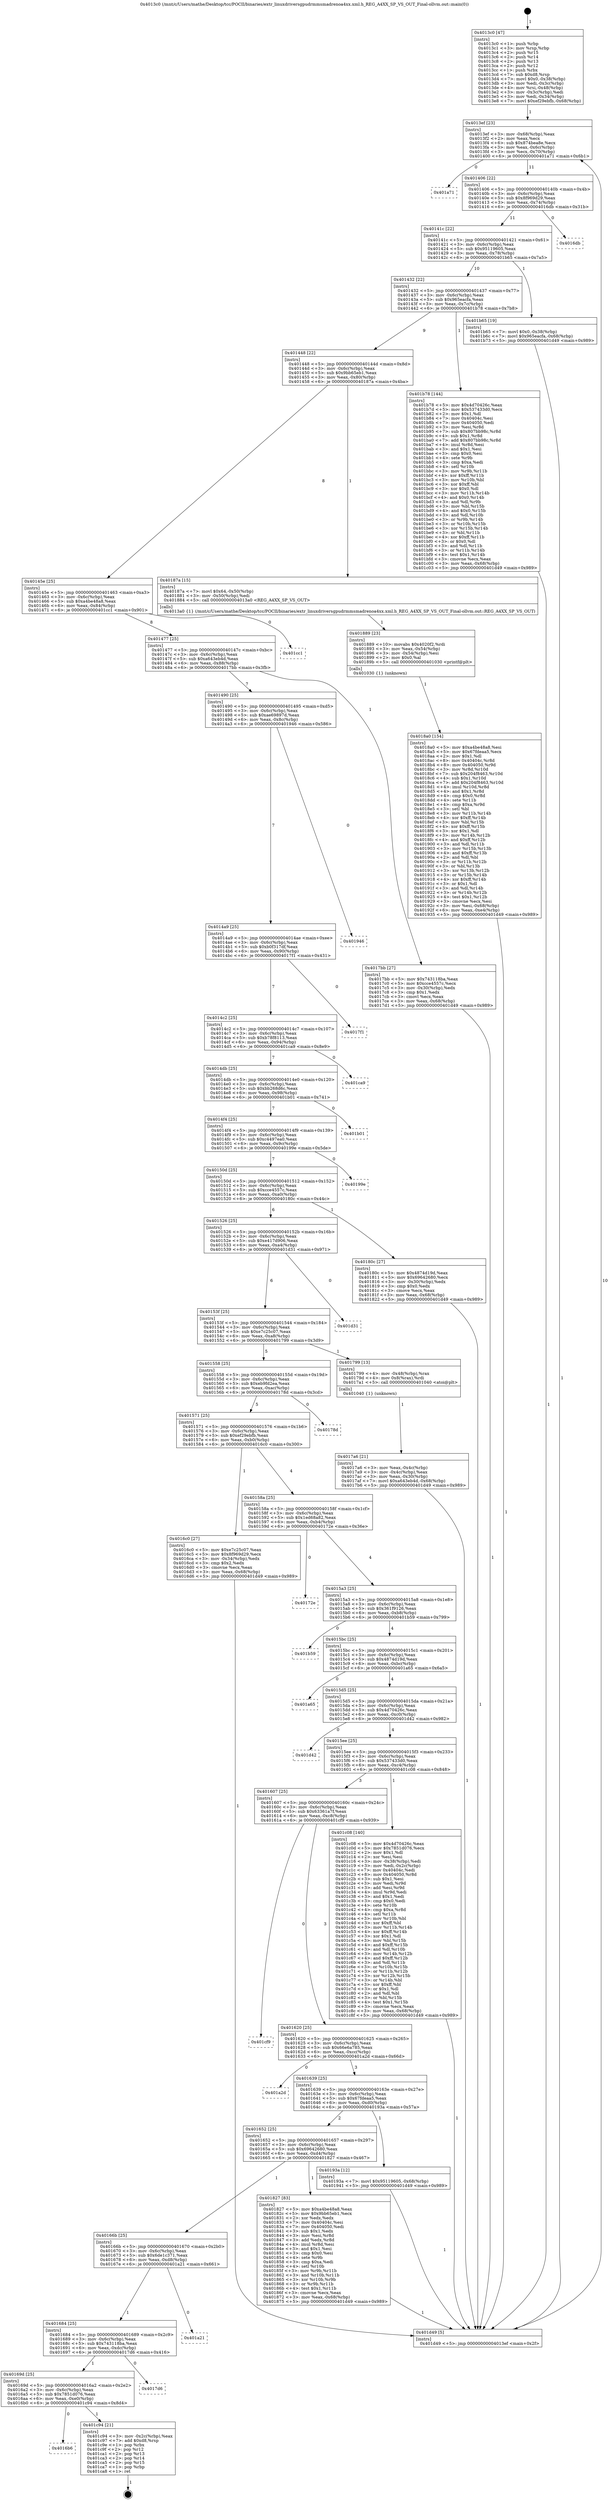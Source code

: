 digraph "0x4013c0" {
  label = "0x4013c0 (/mnt/c/Users/mathe/Desktop/tcc/POCII/binaries/extr_linuxdriversgpudrmmsmadrenoa4xx.xml.h_REG_A4XX_SP_VS_OUT_Final-ollvm.out::main(0))"
  labelloc = "t"
  node[shape=record]

  Entry [label="",width=0.3,height=0.3,shape=circle,fillcolor=black,style=filled]
  "0x4013ef" [label="{
     0x4013ef [23]\l
     | [instrs]\l
     &nbsp;&nbsp;0x4013ef \<+3\>: mov -0x68(%rbp),%eax\l
     &nbsp;&nbsp;0x4013f2 \<+2\>: mov %eax,%ecx\l
     &nbsp;&nbsp;0x4013f4 \<+6\>: sub $0x874bea8e,%ecx\l
     &nbsp;&nbsp;0x4013fa \<+3\>: mov %eax,-0x6c(%rbp)\l
     &nbsp;&nbsp;0x4013fd \<+3\>: mov %ecx,-0x70(%rbp)\l
     &nbsp;&nbsp;0x401400 \<+6\>: je 0000000000401a71 \<main+0x6b1\>\l
  }"]
  "0x401a71" [label="{
     0x401a71\l
  }", style=dashed]
  "0x401406" [label="{
     0x401406 [22]\l
     | [instrs]\l
     &nbsp;&nbsp;0x401406 \<+5\>: jmp 000000000040140b \<main+0x4b\>\l
     &nbsp;&nbsp;0x40140b \<+3\>: mov -0x6c(%rbp),%eax\l
     &nbsp;&nbsp;0x40140e \<+5\>: sub $0x8f969d29,%eax\l
     &nbsp;&nbsp;0x401413 \<+3\>: mov %eax,-0x74(%rbp)\l
     &nbsp;&nbsp;0x401416 \<+6\>: je 00000000004016db \<main+0x31b\>\l
  }"]
  Exit [label="",width=0.3,height=0.3,shape=circle,fillcolor=black,style=filled,peripheries=2]
  "0x4016db" [label="{
     0x4016db\l
  }", style=dashed]
  "0x40141c" [label="{
     0x40141c [22]\l
     | [instrs]\l
     &nbsp;&nbsp;0x40141c \<+5\>: jmp 0000000000401421 \<main+0x61\>\l
     &nbsp;&nbsp;0x401421 \<+3\>: mov -0x6c(%rbp),%eax\l
     &nbsp;&nbsp;0x401424 \<+5\>: sub $0x95119605,%eax\l
     &nbsp;&nbsp;0x401429 \<+3\>: mov %eax,-0x78(%rbp)\l
     &nbsp;&nbsp;0x40142c \<+6\>: je 0000000000401b65 \<main+0x7a5\>\l
  }"]
  "0x4016b6" [label="{
     0x4016b6\l
  }", style=dashed]
  "0x401b65" [label="{
     0x401b65 [19]\l
     | [instrs]\l
     &nbsp;&nbsp;0x401b65 \<+7\>: movl $0x0,-0x38(%rbp)\l
     &nbsp;&nbsp;0x401b6c \<+7\>: movl $0x965eacfa,-0x68(%rbp)\l
     &nbsp;&nbsp;0x401b73 \<+5\>: jmp 0000000000401d49 \<main+0x989\>\l
  }"]
  "0x401432" [label="{
     0x401432 [22]\l
     | [instrs]\l
     &nbsp;&nbsp;0x401432 \<+5\>: jmp 0000000000401437 \<main+0x77\>\l
     &nbsp;&nbsp;0x401437 \<+3\>: mov -0x6c(%rbp),%eax\l
     &nbsp;&nbsp;0x40143a \<+5\>: sub $0x965eacfa,%eax\l
     &nbsp;&nbsp;0x40143f \<+3\>: mov %eax,-0x7c(%rbp)\l
     &nbsp;&nbsp;0x401442 \<+6\>: je 0000000000401b78 \<main+0x7b8\>\l
  }"]
  "0x401c94" [label="{
     0x401c94 [21]\l
     | [instrs]\l
     &nbsp;&nbsp;0x401c94 \<+3\>: mov -0x2c(%rbp),%eax\l
     &nbsp;&nbsp;0x401c97 \<+7\>: add $0xd8,%rsp\l
     &nbsp;&nbsp;0x401c9e \<+1\>: pop %rbx\l
     &nbsp;&nbsp;0x401c9f \<+2\>: pop %r12\l
     &nbsp;&nbsp;0x401ca1 \<+2\>: pop %r13\l
     &nbsp;&nbsp;0x401ca3 \<+2\>: pop %r14\l
     &nbsp;&nbsp;0x401ca5 \<+2\>: pop %r15\l
     &nbsp;&nbsp;0x401ca7 \<+1\>: pop %rbp\l
     &nbsp;&nbsp;0x401ca8 \<+1\>: ret\l
  }"]
  "0x401b78" [label="{
     0x401b78 [144]\l
     | [instrs]\l
     &nbsp;&nbsp;0x401b78 \<+5\>: mov $0x4d70426c,%eax\l
     &nbsp;&nbsp;0x401b7d \<+5\>: mov $0x537433d0,%ecx\l
     &nbsp;&nbsp;0x401b82 \<+2\>: mov $0x1,%dl\l
     &nbsp;&nbsp;0x401b84 \<+7\>: mov 0x40404c,%esi\l
     &nbsp;&nbsp;0x401b8b \<+7\>: mov 0x404050,%edi\l
     &nbsp;&nbsp;0x401b92 \<+3\>: mov %esi,%r8d\l
     &nbsp;&nbsp;0x401b95 \<+7\>: sub $0x807bb98c,%r8d\l
     &nbsp;&nbsp;0x401b9c \<+4\>: sub $0x1,%r8d\l
     &nbsp;&nbsp;0x401ba0 \<+7\>: add $0x807bb98c,%r8d\l
     &nbsp;&nbsp;0x401ba7 \<+4\>: imul %r8d,%esi\l
     &nbsp;&nbsp;0x401bab \<+3\>: and $0x1,%esi\l
     &nbsp;&nbsp;0x401bae \<+3\>: cmp $0x0,%esi\l
     &nbsp;&nbsp;0x401bb1 \<+4\>: sete %r9b\l
     &nbsp;&nbsp;0x401bb5 \<+3\>: cmp $0xa,%edi\l
     &nbsp;&nbsp;0x401bb8 \<+4\>: setl %r10b\l
     &nbsp;&nbsp;0x401bbc \<+3\>: mov %r9b,%r11b\l
     &nbsp;&nbsp;0x401bbf \<+4\>: xor $0xff,%r11b\l
     &nbsp;&nbsp;0x401bc3 \<+3\>: mov %r10b,%bl\l
     &nbsp;&nbsp;0x401bc6 \<+3\>: xor $0xff,%bl\l
     &nbsp;&nbsp;0x401bc9 \<+3\>: xor $0x0,%dl\l
     &nbsp;&nbsp;0x401bcc \<+3\>: mov %r11b,%r14b\l
     &nbsp;&nbsp;0x401bcf \<+4\>: and $0x0,%r14b\l
     &nbsp;&nbsp;0x401bd3 \<+3\>: and %dl,%r9b\l
     &nbsp;&nbsp;0x401bd6 \<+3\>: mov %bl,%r15b\l
     &nbsp;&nbsp;0x401bd9 \<+4\>: and $0x0,%r15b\l
     &nbsp;&nbsp;0x401bdd \<+3\>: and %dl,%r10b\l
     &nbsp;&nbsp;0x401be0 \<+3\>: or %r9b,%r14b\l
     &nbsp;&nbsp;0x401be3 \<+3\>: or %r10b,%r15b\l
     &nbsp;&nbsp;0x401be6 \<+3\>: xor %r15b,%r14b\l
     &nbsp;&nbsp;0x401be9 \<+3\>: or %bl,%r11b\l
     &nbsp;&nbsp;0x401bec \<+4\>: xor $0xff,%r11b\l
     &nbsp;&nbsp;0x401bf0 \<+3\>: or $0x0,%dl\l
     &nbsp;&nbsp;0x401bf3 \<+3\>: and %dl,%r11b\l
     &nbsp;&nbsp;0x401bf6 \<+3\>: or %r11b,%r14b\l
     &nbsp;&nbsp;0x401bf9 \<+4\>: test $0x1,%r14b\l
     &nbsp;&nbsp;0x401bfd \<+3\>: cmovne %ecx,%eax\l
     &nbsp;&nbsp;0x401c00 \<+3\>: mov %eax,-0x68(%rbp)\l
     &nbsp;&nbsp;0x401c03 \<+5\>: jmp 0000000000401d49 \<main+0x989\>\l
  }"]
  "0x401448" [label="{
     0x401448 [22]\l
     | [instrs]\l
     &nbsp;&nbsp;0x401448 \<+5\>: jmp 000000000040144d \<main+0x8d\>\l
     &nbsp;&nbsp;0x40144d \<+3\>: mov -0x6c(%rbp),%eax\l
     &nbsp;&nbsp;0x401450 \<+5\>: sub $0x9bb65eb1,%eax\l
     &nbsp;&nbsp;0x401455 \<+3\>: mov %eax,-0x80(%rbp)\l
     &nbsp;&nbsp;0x401458 \<+6\>: je 000000000040187a \<main+0x4ba\>\l
  }"]
  "0x40169d" [label="{
     0x40169d [25]\l
     | [instrs]\l
     &nbsp;&nbsp;0x40169d \<+5\>: jmp 00000000004016a2 \<main+0x2e2\>\l
     &nbsp;&nbsp;0x4016a2 \<+3\>: mov -0x6c(%rbp),%eax\l
     &nbsp;&nbsp;0x4016a5 \<+5\>: sub $0x7851d076,%eax\l
     &nbsp;&nbsp;0x4016aa \<+6\>: mov %eax,-0xe0(%rbp)\l
     &nbsp;&nbsp;0x4016b0 \<+6\>: je 0000000000401c94 \<main+0x8d4\>\l
  }"]
  "0x40187a" [label="{
     0x40187a [15]\l
     | [instrs]\l
     &nbsp;&nbsp;0x40187a \<+7\>: movl $0x64,-0x50(%rbp)\l
     &nbsp;&nbsp;0x401881 \<+3\>: mov -0x50(%rbp),%edi\l
     &nbsp;&nbsp;0x401884 \<+5\>: call 00000000004013a0 \<REG_A4XX_SP_VS_OUT\>\l
     | [calls]\l
     &nbsp;&nbsp;0x4013a0 \{1\} (/mnt/c/Users/mathe/Desktop/tcc/POCII/binaries/extr_linuxdriversgpudrmmsmadrenoa4xx.xml.h_REG_A4XX_SP_VS_OUT_Final-ollvm.out::REG_A4XX_SP_VS_OUT)\l
  }"]
  "0x40145e" [label="{
     0x40145e [25]\l
     | [instrs]\l
     &nbsp;&nbsp;0x40145e \<+5\>: jmp 0000000000401463 \<main+0xa3\>\l
     &nbsp;&nbsp;0x401463 \<+3\>: mov -0x6c(%rbp),%eax\l
     &nbsp;&nbsp;0x401466 \<+5\>: sub $0xa4be48a8,%eax\l
     &nbsp;&nbsp;0x40146b \<+6\>: mov %eax,-0x84(%rbp)\l
     &nbsp;&nbsp;0x401471 \<+6\>: je 0000000000401cc1 \<main+0x901\>\l
  }"]
  "0x4017d6" [label="{
     0x4017d6\l
  }", style=dashed]
  "0x401cc1" [label="{
     0x401cc1\l
  }", style=dashed]
  "0x401477" [label="{
     0x401477 [25]\l
     | [instrs]\l
     &nbsp;&nbsp;0x401477 \<+5\>: jmp 000000000040147c \<main+0xbc\>\l
     &nbsp;&nbsp;0x40147c \<+3\>: mov -0x6c(%rbp),%eax\l
     &nbsp;&nbsp;0x40147f \<+5\>: sub $0xa643eb4d,%eax\l
     &nbsp;&nbsp;0x401484 \<+6\>: mov %eax,-0x88(%rbp)\l
     &nbsp;&nbsp;0x40148a \<+6\>: je 00000000004017bb \<main+0x3fb\>\l
  }"]
  "0x401684" [label="{
     0x401684 [25]\l
     | [instrs]\l
     &nbsp;&nbsp;0x401684 \<+5\>: jmp 0000000000401689 \<main+0x2c9\>\l
     &nbsp;&nbsp;0x401689 \<+3\>: mov -0x6c(%rbp),%eax\l
     &nbsp;&nbsp;0x40168c \<+5\>: sub $0x743118ba,%eax\l
     &nbsp;&nbsp;0x401691 \<+6\>: mov %eax,-0xdc(%rbp)\l
     &nbsp;&nbsp;0x401697 \<+6\>: je 00000000004017d6 \<main+0x416\>\l
  }"]
  "0x4017bb" [label="{
     0x4017bb [27]\l
     | [instrs]\l
     &nbsp;&nbsp;0x4017bb \<+5\>: mov $0x743118ba,%eax\l
     &nbsp;&nbsp;0x4017c0 \<+5\>: mov $0xcce4557c,%ecx\l
     &nbsp;&nbsp;0x4017c5 \<+3\>: mov -0x30(%rbp),%edx\l
     &nbsp;&nbsp;0x4017c8 \<+3\>: cmp $0x1,%edx\l
     &nbsp;&nbsp;0x4017cb \<+3\>: cmovl %ecx,%eax\l
     &nbsp;&nbsp;0x4017ce \<+3\>: mov %eax,-0x68(%rbp)\l
     &nbsp;&nbsp;0x4017d1 \<+5\>: jmp 0000000000401d49 \<main+0x989\>\l
  }"]
  "0x401490" [label="{
     0x401490 [25]\l
     | [instrs]\l
     &nbsp;&nbsp;0x401490 \<+5\>: jmp 0000000000401495 \<main+0xd5\>\l
     &nbsp;&nbsp;0x401495 \<+3\>: mov -0x6c(%rbp),%eax\l
     &nbsp;&nbsp;0x401498 \<+5\>: sub $0xae69897d,%eax\l
     &nbsp;&nbsp;0x40149d \<+6\>: mov %eax,-0x8c(%rbp)\l
     &nbsp;&nbsp;0x4014a3 \<+6\>: je 0000000000401946 \<main+0x586\>\l
  }"]
  "0x401a21" [label="{
     0x401a21\l
  }", style=dashed]
  "0x401946" [label="{
     0x401946\l
  }", style=dashed]
  "0x4014a9" [label="{
     0x4014a9 [25]\l
     | [instrs]\l
     &nbsp;&nbsp;0x4014a9 \<+5\>: jmp 00000000004014ae \<main+0xee\>\l
     &nbsp;&nbsp;0x4014ae \<+3\>: mov -0x6c(%rbp),%eax\l
     &nbsp;&nbsp;0x4014b1 \<+5\>: sub $0xb0f317df,%eax\l
     &nbsp;&nbsp;0x4014b6 \<+6\>: mov %eax,-0x90(%rbp)\l
     &nbsp;&nbsp;0x4014bc \<+6\>: je 00000000004017f1 \<main+0x431\>\l
  }"]
  "0x4018a0" [label="{
     0x4018a0 [154]\l
     | [instrs]\l
     &nbsp;&nbsp;0x4018a0 \<+5\>: mov $0xa4be48a8,%esi\l
     &nbsp;&nbsp;0x4018a5 \<+5\>: mov $0x67fdeaa5,%ecx\l
     &nbsp;&nbsp;0x4018aa \<+2\>: mov $0x1,%dl\l
     &nbsp;&nbsp;0x4018ac \<+8\>: mov 0x40404c,%r8d\l
     &nbsp;&nbsp;0x4018b4 \<+8\>: mov 0x404050,%r9d\l
     &nbsp;&nbsp;0x4018bc \<+3\>: mov %r8d,%r10d\l
     &nbsp;&nbsp;0x4018bf \<+7\>: sub $0x204f8463,%r10d\l
     &nbsp;&nbsp;0x4018c6 \<+4\>: sub $0x1,%r10d\l
     &nbsp;&nbsp;0x4018ca \<+7\>: add $0x204f8463,%r10d\l
     &nbsp;&nbsp;0x4018d1 \<+4\>: imul %r10d,%r8d\l
     &nbsp;&nbsp;0x4018d5 \<+4\>: and $0x1,%r8d\l
     &nbsp;&nbsp;0x4018d9 \<+4\>: cmp $0x0,%r8d\l
     &nbsp;&nbsp;0x4018dd \<+4\>: sete %r11b\l
     &nbsp;&nbsp;0x4018e1 \<+4\>: cmp $0xa,%r9d\l
     &nbsp;&nbsp;0x4018e5 \<+3\>: setl %bl\l
     &nbsp;&nbsp;0x4018e8 \<+3\>: mov %r11b,%r14b\l
     &nbsp;&nbsp;0x4018eb \<+4\>: xor $0xff,%r14b\l
     &nbsp;&nbsp;0x4018ef \<+3\>: mov %bl,%r15b\l
     &nbsp;&nbsp;0x4018f2 \<+4\>: xor $0xff,%r15b\l
     &nbsp;&nbsp;0x4018f6 \<+3\>: xor $0x1,%dl\l
     &nbsp;&nbsp;0x4018f9 \<+3\>: mov %r14b,%r12b\l
     &nbsp;&nbsp;0x4018fc \<+4\>: and $0xff,%r12b\l
     &nbsp;&nbsp;0x401900 \<+3\>: and %dl,%r11b\l
     &nbsp;&nbsp;0x401903 \<+3\>: mov %r15b,%r13b\l
     &nbsp;&nbsp;0x401906 \<+4\>: and $0xff,%r13b\l
     &nbsp;&nbsp;0x40190a \<+2\>: and %dl,%bl\l
     &nbsp;&nbsp;0x40190c \<+3\>: or %r11b,%r12b\l
     &nbsp;&nbsp;0x40190f \<+3\>: or %bl,%r13b\l
     &nbsp;&nbsp;0x401912 \<+3\>: xor %r13b,%r12b\l
     &nbsp;&nbsp;0x401915 \<+3\>: or %r15b,%r14b\l
     &nbsp;&nbsp;0x401918 \<+4\>: xor $0xff,%r14b\l
     &nbsp;&nbsp;0x40191c \<+3\>: or $0x1,%dl\l
     &nbsp;&nbsp;0x40191f \<+3\>: and %dl,%r14b\l
     &nbsp;&nbsp;0x401922 \<+3\>: or %r14b,%r12b\l
     &nbsp;&nbsp;0x401925 \<+4\>: test $0x1,%r12b\l
     &nbsp;&nbsp;0x401929 \<+3\>: cmovne %ecx,%esi\l
     &nbsp;&nbsp;0x40192c \<+3\>: mov %esi,-0x68(%rbp)\l
     &nbsp;&nbsp;0x40192f \<+6\>: mov %eax,-0xe4(%rbp)\l
     &nbsp;&nbsp;0x401935 \<+5\>: jmp 0000000000401d49 \<main+0x989\>\l
  }"]
  "0x4017f1" [label="{
     0x4017f1\l
  }", style=dashed]
  "0x4014c2" [label="{
     0x4014c2 [25]\l
     | [instrs]\l
     &nbsp;&nbsp;0x4014c2 \<+5\>: jmp 00000000004014c7 \<main+0x107\>\l
     &nbsp;&nbsp;0x4014c7 \<+3\>: mov -0x6c(%rbp),%eax\l
     &nbsp;&nbsp;0x4014ca \<+5\>: sub $0xb78f8113,%eax\l
     &nbsp;&nbsp;0x4014cf \<+6\>: mov %eax,-0x94(%rbp)\l
     &nbsp;&nbsp;0x4014d5 \<+6\>: je 0000000000401ca9 \<main+0x8e9\>\l
  }"]
  "0x401889" [label="{
     0x401889 [23]\l
     | [instrs]\l
     &nbsp;&nbsp;0x401889 \<+10\>: movabs $0x4020f2,%rdi\l
     &nbsp;&nbsp;0x401893 \<+3\>: mov %eax,-0x54(%rbp)\l
     &nbsp;&nbsp;0x401896 \<+3\>: mov -0x54(%rbp),%esi\l
     &nbsp;&nbsp;0x401899 \<+2\>: mov $0x0,%al\l
     &nbsp;&nbsp;0x40189b \<+5\>: call 0000000000401030 \<printf@plt\>\l
     | [calls]\l
     &nbsp;&nbsp;0x401030 \{1\} (unknown)\l
  }"]
  "0x401ca9" [label="{
     0x401ca9\l
  }", style=dashed]
  "0x4014db" [label="{
     0x4014db [25]\l
     | [instrs]\l
     &nbsp;&nbsp;0x4014db \<+5\>: jmp 00000000004014e0 \<main+0x120\>\l
     &nbsp;&nbsp;0x4014e0 \<+3\>: mov -0x6c(%rbp),%eax\l
     &nbsp;&nbsp;0x4014e3 \<+5\>: sub $0xbb268d6c,%eax\l
     &nbsp;&nbsp;0x4014e8 \<+6\>: mov %eax,-0x98(%rbp)\l
     &nbsp;&nbsp;0x4014ee \<+6\>: je 0000000000401b01 \<main+0x741\>\l
  }"]
  "0x40166b" [label="{
     0x40166b [25]\l
     | [instrs]\l
     &nbsp;&nbsp;0x40166b \<+5\>: jmp 0000000000401670 \<main+0x2b0\>\l
     &nbsp;&nbsp;0x401670 \<+3\>: mov -0x6c(%rbp),%eax\l
     &nbsp;&nbsp;0x401673 \<+5\>: sub $0x6de1c371,%eax\l
     &nbsp;&nbsp;0x401678 \<+6\>: mov %eax,-0xd8(%rbp)\l
     &nbsp;&nbsp;0x40167e \<+6\>: je 0000000000401a21 \<main+0x661\>\l
  }"]
  "0x401b01" [label="{
     0x401b01\l
  }", style=dashed]
  "0x4014f4" [label="{
     0x4014f4 [25]\l
     | [instrs]\l
     &nbsp;&nbsp;0x4014f4 \<+5\>: jmp 00000000004014f9 \<main+0x139\>\l
     &nbsp;&nbsp;0x4014f9 \<+3\>: mov -0x6c(%rbp),%eax\l
     &nbsp;&nbsp;0x4014fc \<+5\>: sub $0xc4497ea0,%eax\l
     &nbsp;&nbsp;0x401501 \<+6\>: mov %eax,-0x9c(%rbp)\l
     &nbsp;&nbsp;0x401507 \<+6\>: je 000000000040199e \<main+0x5de\>\l
  }"]
  "0x401827" [label="{
     0x401827 [83]\l
     | [instrs]\l
     &nbsp;&nbsp;0x401827 \<+5\>: mov $0xa4be48a8,%eax\l
     &nbsp;&nbsp;0x40182c \<+5\>: mov $0x9bb65eb1,%ecx\l
     &nbsp;&nbsp;0x401831 \<+2\>: xor %edx,%edx\l
     &nbsp;&nbsp;0x401833 \<+7\>: mov 0x40404c,%esi\l
     &nbsp;&nbsp;0x40183a \<+7\>: mov 0x404050,%edi\l
     &nbsp;&nbsp;0x401841 \<+3\>: sub $0x1,%edx\l
     &nbsp;&nbsp;0x401844 \<+3\>: mov %esi,%r8d\l
     &nbsp;&nbsp;0x401847 \<+3\>: add %edx,%r8d\l
     &nbsp;&nbsp;0x40184a \<+4\>: imul %r8d,%esi\l
     &nbsp;&nbsp;0x40184e \<+3\>: and $0x1,%esi\l
     &nbsp;&nbsp;0x401851 \<+3\>: cmp $0x0,%esi\l
     &nbsp;&nbsp;0x401854 \<+4\>: sete %r9b\l
     &nbsp;&nbsp;0x401858 \<+3\>: cmp $0xa,%edi\l
     &nbsp;&nbsp;0x40185b \<+4\>: setl %r10b\l
     &nbsp;&nbsp;0x40185f \<+3\>: mov %r9b,%r11b\l
     &nbsp;&nbsp;0x401862 \<+3\>: and %r10b,%r11b\l
     &nbsp;&nbsp;0x401865 \<+3\>: xor %r10b,%r9b\l
     &nbsp;&nbsp;0x401868 \<+3\>: or %r9b,%r11b\l
     &nbsp;&nbsp;0x40186b \<+4\>: test $0x1,%r11b\l
     &nbsp;&nbsp;0x40186f \<+3\>: cmovne %ecx,%eax\l
     &nbsp;&nbsp;0x401872 \<+3\>: mov %eax,-0x68(%rbp)\l
     &nbsp;&nbsp;0x401875 \<+5\>: jmp 0000000000401d49 \<main+0x989\>\l
  }"]
  "0x40199e" [label="{
     0x40199e\l
  }", style=dashed]
  "0x40150d" [label="{
     0x40150d [25]\l
     | [instrs]\l
     &nbsp;&nbsp;0x40150d \<+5\>: jmp 0000000000401512 \<main+0x152\>\l
     &nbsp;&nbsp;0x401512 \<+3\>: mov -0x6c(%rbp),%eax\l
     &nbsp;&nbsp;0x401515 \<+5\>: sub $0xcce4557c,%eax\l
     &nbsp;&nbsp;0x40151a \<+6\>: mov %eax,-0xa0(%rbp)\l
     &nbsp;&nbsp;0x401520 \<+6\>: je 000000000040180c \<main+0x44c\>\l
  }"]
  "0x401652" [label="{
     0x401652 [25]\l
     | [instrs]\l
     &nbsp;&nbsp;0x401652 \<+5\>: jmp 0000000000401657 \<main+0x297\>\l
     &nbsp;&nbsp;0x401657 \<+3\>: mov -0x6c(%rbp),%eax\l
     &nbsp;&nbsp;0x40165a \<+5\>: sub $0x69642680,%eax\l
     &nbsp;&nbsp;0x40165f \<+6\>: mov %eax,-0xd4(%rbp)\l
     &nbsp;&nbsp;0x401665 \<+6\>: je 0000000000401827 \<main+0x467\>\l
  }"]
  "0x40180c" [label="{
     0x40180c [27]\l
     | [instrs]\l
     &nbsp;&nbsp;0x40180c \<+5\>: mov $0x4874d19d,%eax\l
     &nbsp;&nbsp;0x401811 \<+5\>: mov $0x69642680,%ecx\l
     &nbsp;&nbsp;0x401816 \<+3\>: mov -0x30(%rbp),%edx\l
     &nbsp;&nbsp;0x401819 \<+3\>: cmp $0x0,%edx\l
     &nbsp;&nbsp;0x40181c \<+3\>: cmove %ecx,%eax\l
     &nbsp;&nbsp;0x40181f \<+3\>: mov %eax,-0x68(%rbp)\l
     &nbsp;&nbsp;0x401822 \<+5\>: jmp 0000000000401d49 \<main+0x989\>\l
  }"]
  "0x401526" [label="{
     0x401526 [25]\l
     | [instrs]\l
     &nbsp;&nbsp;0x401526 \<+5\>: jmp 000000000040152b \<main+0x16b\>\l
     &nbsp;&nbsp;0x40152b \<+3\>: mov -0x6c(%rbp),%eax\l
     &nbsp;&nbsp;0x40152e \<+5\>: sub $0xe417d906,%eax\l
     &nbsp;&nbsp;0x401533 \<+6\>: mov %eax,-0xa4(%rbp)\l
     &nbsp;&nbsp;0x401539 \<+6\>: je 0000000000401d31 \<main+0x971\>\l
  }"]
  "0x40193a" [label="{
     0x40193a [12]\l
     | [instrs]\l
     &nbsp;&nbsp;0x40193a \<+7\>: movl $0x95119605,-0x68(%rbp)\l
     &nbsp;&nbsp;0x401941 \<+5\>: jmp 0000000000401d49 \<main+0x989\>\l
  }"]
  "0x401d31" [label="{
     0x401d31\l
  }", style=dashed]
  "0x40153f" [label="{
     0x40153f [25]\l
     | [instrs]\l
     &nbsp;&nbsp;0x40153f \<+5\>: jmp 0000000000401544 \<main+0x184\>\l
     &nbsp;&nbsp;0x401544 \<+3\>: mov -0x6c(%rbp),%eax\l
     &nbsp;&nbsp;0x401547 \<+5\>: sub $0xe7c25c07,%eax\l
     &nbsp;&nbsp;0x40154c \<+6\>: mov %eax,-0xa8(%rbp)\l
     &nbsp;&nbsp;0x401552 \<+6\>: je 0000000000401799 \<main+0x3d9\>\l
  }"]
  "0x401639" [label="{
     0x401639 [25]\l
     | [instrs]\l
     &nbsp;&nbsp;0x401639 \<+5\>: jmp 000000000040163e \<main+0x27e\>\l
     &nbsp;&nbsp;0x40163e \<+3\>: mov -0x6c(%rbp),%eax\l
     &nbsp;&nbsp;0x401641 \<+5\>: sub $0x67fdeaa5,%eax\l
     &nbsp;&nbsp;0x401646 \<+6\>: mov %eax,-0xd0(%rbp)\l
     &nbsp;&nbsp;0x40164c \<+6\>: je 000000000040193a \<main+0x57a\>\l
  }"]
  "0x401799" [label="{
     0x401799 [13]\l
     | [instrs]\l
     &nbsp;&nbsp;0x401799 \<+4\>: mov -0x48(%rbp),%rax\l
     &nbsp;&nbsp;0x40179d \<+4\>: mov 0x8(%rax),%rdi\l
     &nbsp;&nbsp;0x4017a1 \<+5\>: call 0000000000401040 \<atoi@plt\>\l
     | [calls]\l
     &nbsp;&nbsp;0x401040 \{1\} (unknown)\l
  }"]
  "0x401558" [label="{
     0x401558 [25]\l
     | [instrs]\l
     &nbsp;&nbsp;0x401558 \<+5\>: jmp 000000000040155d \<main+0x19d\>\l
     &nbsp;&nbsp;0x40155d \<+3\>: mov -0x6c(%rbp),%eax\l
     &nbsp;&nbsp;0x401560 \<+5\>: sub $0xeb9fd2ea,%eax\l
     &nbsp;&nbsp;0x401565 \<+6\>: mov %eax,-0xac(%rbp)\l
     &nbsp;&nbsp;0x40156b \<+6\>: je 000000000040178d \<main+0x3cd\>\l
  }"]
  "0x401a2d" [label="{
     0x401a2d\l
  }", style=dashed]
  "0x40178d" [label="{
     0x40178d\l
  }", style=dashed]
  "0x401571" [label="{
     0x401571 [25]\l
     | [instrs]\l
     &nbsp;&nbsp;0x401571 \<+5\>: jmp 0000000000401576 \<main+0x1b6\>\l
     &nbsp;&nbsp;0x401576 \<+3\>: mov -0x6c(%rbp),%eax\l
     &nbsp;&nbsp;0x401579 \<+5\>: sub $0xef29ebfb,%eax\l
     &nbsp;&nbsp;0x40157e \<+6\>: mov %eax,-0xb0(%rbp)\l
     &nbsp;&nbsp;0x401584 \<+6\>: je 00000000004016c0 \<main+0x300\>\l
  }"]
  "0x401620" [label="{
     0x401620 [25]\l
     | [instrs]\l
     &nbsp;&nbsp;0x401620 \<+5\>: jmp 0000000000401625 \<main+0x265\>\l
     &nbsp;&nbsp;0x401625 \<+3\>: mov -0x6c(%rbp),%eax\l
     &nbsp;&nbsp;0x401628 \<+5\>: sub $0x66e6a785,%eax\l
     &nbsp;&nbsp;0x40162d \<+6\>: mov %eax,-0xcc(%rbp)\l
     &nbsp;&nbsp;0x401633 \<+6\>: je 0000000000401a2d \<main+0x66d\>\l
  }"]
  "0x4016c0" [label="{
     0x4016c0 [27]\l
     | [instrs]\l
     &nbsp;&nbsp;0x4016c0 \<+5\>: mov $0xe7c25c07,%eax\l
     &nbsp;&nbsp;0x4016c5 \<+5\>: mov $0x8f969d29,%ecx\l
     &nbsp;&nbsp;0x4016ca \<+3\>: mov -0x34(%rbp),%edx\l
     &nbsp;&nbsp;0x4016cd \<+3\>: cmp $0x2,%edx\l
     &nbsp;&nbsp;0x4016d0 \<+3\>: cmovne %ecx,%eax\l
     &nbsp;&nbsp;0x4016d3 \<+3\>: mov %eax,-0x68(%rbp)\l
     &nbsp;&nbsp;0x4016d6 \<+5\>: jmp 0000000000401d49 \<main+0x989\>\l
  }"]
  "0x40158a" [label="{
     0x40158a [25]\l
     | [instrs]\l
     &nbsp;&nbsp;0x40158a \<+5\>: jmp 000000000040158f \<main+0x1cf\>\l
     &nbsp;&nbsp;0x40158f \<+3\>: mov -0x6c(%rbp),%eax\l
     &nbsp;&nbsp;0x401592 \<+5\>: sub $0x1ed68a82,%eax\l
     &nbsp;&nbsp;0x401597 \<+6\>: mov %eax,-0xb4(%rbp)\l
     &nbsp;&nbsp;0x40159d \<+6\>: je 000000000040172e \<main+0x36e\>\l
  }"]
  "0x401d49" [label="{
     0x401d49 [5]\l
     | [instrs]\l
     &nbsp;&nbsp;0x401d49 \<+5\>: jmp 00000000004013ef \<main+0x2f\>\l
  }"]
  "0x4013c0" [label="{
     0x4013c0 [47]\l
     | [instrs]\l
     &nbsp;&nbsp;0x4013c0 \<+1\>: push %rbp\l
     &nbsp;&nbsp;0x4013c1 \<+3\>: mov %rsp,%rbp\l
     &nbsp;&nbsp;0x4013c4 \<+2\>: push %r15\l
     &nbsp;&nbsp;0x4013c6 \<+2\>: push %r14\l
     &nbsp;&nbsp;0x4013c8 \<+2\>: push %r13\l
     &nbsp;&nbsp;0x4013ca \<+2\>: push %r12\l
     &nbsp;&nbsp;0x4013cc \<+1\>: push %rbx\l
     &nbsp;&nbsp;0x4013cd \<+7\>: sub $0xd8,%rsp\l
     &nbsp;&nbsp;0x4013d4 \<+7\>: movl $0x0,-0x38(%rbp)\l
     &nbsp;&nbsp;0x4013db \<+3\>: mov %edi,-0x3c(%rbp)\l
     &nbsp;&nbsp;0x4013de \<+4\>: mov %rsi,-0x48(%rbp)\l
     &nbsp;&nbsp;0x4013e2 \<+3\>: mov -0x3c(%rbp),%edi\l
     &nbsp;&nbsp;0x4013e5 \<+3\>: mov %edi,-0x34(%rbp)\l
     &nbsp;&nbsp;0x4013e8 \<+7\>: movl $0xef29ebfb,-0x68(%rbp)\l
  }"]
  "0x4017a6" [label="{
     0x4017a6 [21]\l
     | [instrs]\l
     &nbsp;&nbsp;0x4017a6 \<+3\>: mov %eax,-0x4c(%rbp)\l
     &nbsp;&nbsp;0x4017a9 \<+3\>: mov -0x4c(%rbp),%eax\l
     &nbsp;&nbsp;0x4017ac \<+3\>: mov %eax,-0x30(%rbp)\l
     &nbsp;&nbsp;0x4017af \<+7\>: movl $0xa643eb4d,-0x68(%rbp)\l
     &nbsp;&nbsp;0x4017b6 \<+5\>: jmp 0000000000401d49 \<main+0x989\>\l
  }"]
  "0x401cf9" [label="{
     0x401cf9\l
  }", style=dashed]
  "0x40172e" [label="{
     0x40172e\l
  }", style=dashed]
  "0x4015a3" [label="{
     0x4015a3 [25]\l
     | [instrs]\l
     &nbsp;&nbsp;0x4015a3 \<+5\>: jmp 00000000004015a8 \<main+0x1e8\>\l
     &nbsp;&nbsp;0x4015a8 \<+3\>: mov -0x6c(%rbp),%eax\l
     &nbsp;&nbsp;0x4015ab \<+5\>: sub $0x361f9126,%eax\l
     &nbsp;&nbsp;0x4015b0 \<+6\>: mov %eax,-0xb8(%rbp)\l
     &nbsp;&nbsp;0x4015b6 \<+6\>: je 0000000000401b59 \<main+0x799\>\l
  }"]
  "0x401607" [label="{
     0x401607 [25]\l
     | [instrs]\l
     &nbsp;&nbsp;0x401607 \<+5\>: jmp 000000000040160c \<main+0x24c\>\l
     &nbsp;&nbsp;0x40160c \<+3\>: mov -0x6c(%rbp),%eax\l
     &nbsp;&nbsp;0x40160f \<+5\>: sub $0x63361a7f,%eax\l
     &nbsp;&nbsp;0x401614 \<+6\>: mov %eax,-0xc8(%rbp)\l
     &nbsp;&nbsp;0x40161a \<+6\>: je 0000000000401cf9 \<main+0x939\>\l
  }"]
  "0x401b59" [label="{
     0x401b59\l
  }", style=dashed]
  "0x4015bc" [label="{
     0x4015bc [25]\l
     | [instrs]\l
     &nbsp;&nbsp;0x4015bc \<+5\>: jmp 00000000004015c1 \<main+0x201\>\l
     &nbsp;&nbsp;0x4015c1 \<+3\>: mov -0x6c(%rbp),%eax\l
     &nbsp;&nbsp;0x4015c4 \<+5\>: sub $0x4874d19d,%eax\l
     &nbsp;&nbsp;0x4015c9 \<+6\>: mov %eax,-0xbc(%rbp)\l
     &nbsp;&nbsp;0x4015cf \<+6\>: je 0000000000401a65 \<main+0x6a5\>\l
  }"]
  "0x401c08" [label="{
     0x401c08 [140]\l
     | [instrs]\l
     &nbsp;&nbsp;0x401c08 \<+5\>: mov $0x4d70426c,%eax\l
     &nbsp;&nbsp;0x401c0d \<+5\>: mov $0x7851d076,%ecx\l
     &nbsp;&nbsp;0x401c12 \<+2\>: mov $0x1,%dl\l
     &nbsp;&nbsp;0x401c14 \<+2\>: xor %esi,%esi\l
     &nbsp;&nbsp;0x401c16 \<+3\>: mov -0x38(%rbp),%edi\l
     &nbsp;&nbsp;0x401c19 \<+3\>: mov %edi,-0x2c(%rbp)\l
     &nbsp;&nbsp;0x401c1c \<+7\>: mov 0x40404c,%edi\l
     &nbsp;&nbsp;0x401c23 \<+8\>: mov 0x404050,%r8d\l
     &nbsp;&nbsp;0x401c2b \<+3\>: sub $0x1,%esi\l
     &nbsp;&nbsp;0x401c2e \<+3\>: mov %edi,%r9d\l
     &nbsp;&nbsp;0x401c31 \<+3\>: add %esi,%r9d\l
     &nbsp;&nbsp;0x401c34 \<+4\>: imul %r9d,%edi\l
     &nbsp;&nbsp;0x401c38 \<+3\>: and $0x1,%edi\l
     &nbsp;&nbsp;0x401c3b \<+3\>: cmp $0x0,%edi\l
     &nbsp;&nbsp;0x401c3e \<+4\>: sete %r10b\l
     &nbsp;&nbsp;0x401c42 \<+4\>: cmp $0xa,%r8d\l
     &nbsp;&nbsp;0x401c46 \<+4\>: setl %r11b\l
     &nbsp;&nbsp;0x401c4a \<+3\>: mov %r10b,%bl\l
     &nbsp;&nbsp;0x401c4d \<+3\>: xor $0xff,%bl\l
     &nbsp;&nbsp;0x401c50 \<+3\>: mov %r11b,%r14b\l
     &nbsp;&nbsp;0x401c53 \<+4\>: xor $0xff,%r14b\l
     &nbsp;&nbsp;0x401c57 \<+3\>: xor $0x1,%dl\l
     &nbsp;&nbsp;0x401c5a \<+3\>: mov %bl,%r15b\l
     &nbsp;&nbsp;0x401c5d \<+4\>: and $0xff,%r15b\l
     &nbsp;&nbsp;0x401c61 \<+3\>: and %dl,%r10b\l
     &nbsp;&nbsp;0x401c64 \<+3\>: mov %r14b,%r12b\l
     &nbsp;&nbsp;0x401c67 \<+4\>: and $0xff,%r12b\l
     &nbsp;&nbsp;0x401c6b \<+3\>: and %dl,%r11b\l
     &nbsp;&nbsp;0x401c6e \<+3\>: or %r10b,%r15b\l
     &nbsp;&nbsp;0x401c71 \<+3\>: or %r11b,%r12b\l
     &nbsp;&nbsp;0x401c74 \<+3\>: xor %r12b,%r15b\l
     &nbsp;&nbsp;0x401c77 \<+3\>: or %r14b,%bl\l
     &nbsp;&nbsp;0x401c7a \<+3\>: xor $0xff,%bl\l
     &nbsp;&nbsp;0x401c7d \<+3\>: or $0x1,%dl\l
     &nbsp;&nbsp;0x401c80 \<+2\>: and %dl,%bl\l
     &nbsp;&nbsp;0x401c82 \<+3\>: or %bl,%r15b\l
     &nbsp;&nbsp;0x401c85 \<+4\>: test $0x1,%r15b\l
     &nbsp;&nbsp;0x401c89 \<+3\>: cmovne %ecx,%eax\l
     &nbsp;&nbsp;0x401c8c \<+3\>: mov %eax,-0x68(%rbp)\l
     &nbsp;&nbsp;0x401c8f \<+5\>: jmp 0000000000401d49 \<main+0x989\>\l
  }"]
  "0x401a65" [label="{
     0x401a65\l
  }", style=dashed]
  "0x4015d5" [label="{
     0x4015d5 [25]\l
     | [instrs]\l
     &nbsp;&nbsp;0x4015d5 \<+5\>: jmp 00000000004015da \<main+0x21a\>\l
     &nbsp;&nbsp;0x4015da \<+3\>: mov -0x6c(%rbp),%eax\l
     &nbsp;&nbsp;0x4015dd \<+5\>: sub $0x4d70426c,%eax\l
     &nbsp;&nbsp;0x4015e2 \<+6\>: mov %eax,-0xc0(%rbp)\l
     &nbsp;&nbsp;0x4015e8 \<+6\>: je 0000000000401d42 \<main+0x982\>\l
  }"]
  "0x4015ee" [label="{
     0x4015ee [25]\l
     | [instrs]\l
     &nbsp;&nbsp;0x4015ee \<+5\>: jmp 00000000004015f3 \<main+0x233\>\l
     &nbsp;&nbsp;0x4015f3 \<+3\>: mov -0x6c(%rbp),%eax\l
     &nbsp;&nbsp;0x4015f6 \<+5\>: sub $0x537433d0,%eax\l
     &nbsp;&nbsp;0x4015fb \<+6\>: mov %eax,-0xc4(%rbp)\l
     &nbsp;&nbsp;0x401601 \<+6\>: je 0000000000401c08 \<main+0x848\>\l
  }"]
  "0x401d42" [label="{
     0x401d42\l
  }", style=dashed]
  Entry -> "0x4013c0" [label=" 1"]
  "0x4013ef" -> "0x401a71" [label=" 0"]
  "0x4013ef" -> "0x401406" [label=" 11"]
  "0x401c94" -> Exit [label=" 1"]
  "0x401406" -> "0x4016db" [label=" 0"]
  "0x401406" -> "0x40141c" [label=" 11"]
  "0x40169d" -> "0x4016b6" [label=" 0"]
  "0x40141c" -> "0x401b65" [label=" 1"]
  "0x40141c" -> "0x401432" [label=" 10"]
  "0x40169d" -> "0x401c94" [label=" 1"]
  "0x401432" -> "0x401b78" [label=" 1"]
  "0x401432" -> "0x401448" [label=" 9"]
  "0x401684" -> "0x40169d" [label=" 1"]
  "0x401448" -> "0x40187a" [label=" 1"]
  "0x401448" -> "0x40145e" [label=" 8"]
  "0x401684" -> "0x4017d6" [label=" 0"]
  "0x40145e" -> "0x401cc1" [label=" 0"]
  "0x40145e" -> "0x401477" [label=" 8"]
  "0x40166b" -> "0x401684" [label=" 1"]
  "0x401477" -> "0x4017bb" [label=" 1"]
  "0x401477" -> "0x401490" [label=" 7"]
  "0x40166b" -> "0x401a21" [label=" 0"]
  "0x401490" -> "0x401946" [label=" 0"]
  "0x401490" -> "0x4014a9" [label=" 7"]
  "0x401c08" -> "0x401d49" [label=" 1"]
  "0x4014a9" -> "0x4017f1" [label=" 0"]
  "0x4014a9" -> "0x4014c2" [label=" 7"]
  "0x401b78" -> "0x401d49" [label=" 1"]
  "0x4014c2" -> "0x401ca9" [label=" 0"]
  "0x4014c2" -> "0x4014db" [label=" 7"]
  "0x401b65" -> "0x401d49" [label=" 1"]
  "0x4014db" -> "0x401b01" [label=" 0"]
  "0x4014db" -> "0x4014f4" [label=" 7"]
  "0x40193a" -> "0x401d49" [label=" 1"]
  "0x4014f4" -> "0x40199e" [label=" 0"]
  "0x4014f4" -> "0x40150d" [label=" 7"]
  "0x4018a0" -> "0x401d49" [label=" 1"]
  "0x40150d" -> "0x40180c" [label=" 1"]
  "0x40150d" -> "0x401526" [label=" 6"]
  "0x40187a" -> "0x401889" [label=" 1"]
  "0x401526" -> "0x401d31" [label=" 0"]
  "0x401526" -> "0x40153f" [label=" 6"]
  "0x401827" -> "0x401d49" [label=" 1"]
  "0x40153f" -> "0x401799" [label=" 1"]
  "0x40153f" -> "0x401558" [label=" 5"]
  "0x401652" -> "0x401827" [label=" 1"]
  "0x401558" -> "0x40178d" [label=" 0"]
  "0x401558" -> "0x401571" [label=" 5"]
  "0x401889" -> "0x4018a0" [label=" 1"]
  "0x401571" -> "0x4016c0" [label=" 1"]
  "0x401571" -> "0x40158a" [label=" 4"]
  "0x4016c0" -> "0x401d49" [label=" 1"]
  "0x4013c0" -> "0x4013ef" [label=" 1"]
  "0x401d49" -> "0x4013ef" [label=" 10"]
  "0x401799" -> "0x4017a6" [label=" 1"]
  "0x4017a6" -> "0x401d49" [label=" 1"]
  "0x4017bb" -> "0x401d49" [label=" 1"]
  "0x40180c" -> "0x401d49" [label=" 1"]
  "0x401639" -> "0x40193a" [label=" 1"]
  "0x40158a" -> "0x40172e" [label=" 0"]
  "0x40158a" -> "0x4015a3" [label=" 4"]
  "0x401652" -> "0x40166b" [label=" 1"]
  "0x4015a3" -> "0x401b59" [label=" 0"]
  "0x4015a3" -> "0x4015bc" [label=" 4"]
  "0x401620" -> "0x401a2d" [label=" 0"]
  "0x4015bc" -> "0x401a65" [label=" 0"]
  "0x4015bc" -> "0x4015d5" [label=" 4"]
  "0x401639" -> "0x401652" [label=" 2"]
  "0x4015d5" -> "0x401d42" [label=" 0"]
  "0x4015d5" -> "0x4015ee" [label=" 4"]
  "0x401607" -> "0x401620" [label=" 3"]
  "0x4015ee" -> "0x401c08" [label=" 1"]
  "0x4015ee" -> "0x401607" [label=" 3"]
  "0x401620" -> "0x401639" [label=" 3"]
  "0x401607" -> "0x401cf9" [label=" 0"]
}
